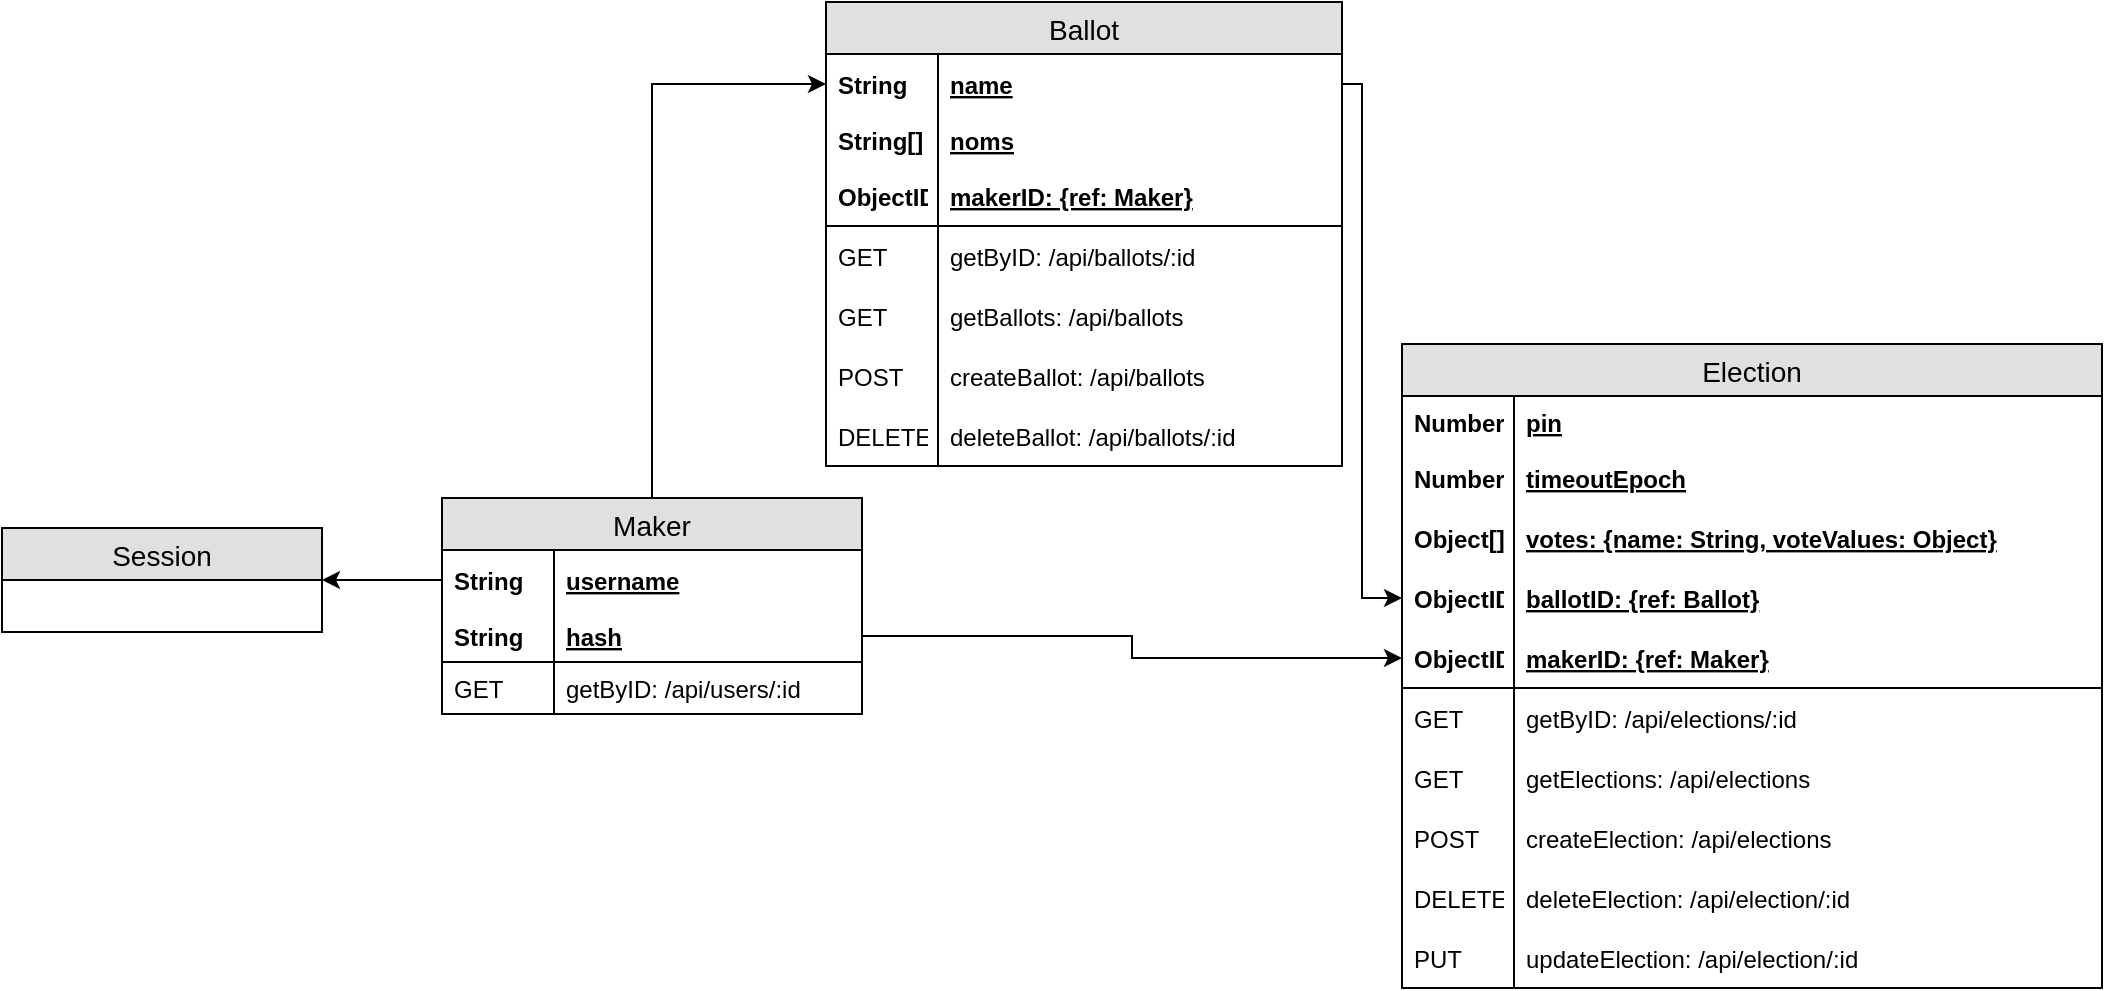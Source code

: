 <mxfile version="11.0.7" type="device"><diagram id="nslWypjcpoYDMe5P636h" name="Page-1"><mxGraphModel dx="2643" dy="911" grid="1" gridSize="10" guides="1" tooltips="1" connect="1" arrows="1" fold="1" page="1" pageScale="1" pageWidth="850" pageHeight="1100" math="0" shadow="0"><root><mxCell id="0"/><mxCell id="1" parent="0"/><mxCell id="Dv0ZHXi8lXMgiExjlVip-28" value="Session" style="swimlane;fontStyle=0;childLayout=stackLayout;horizontal=1;startSize=26;fillColor=#e0e0e0;horizontalStack=0;resizeParent=1;resizeParentMax=0;resizeLast=0;collapsible=1;marginBottom=0;swimlaneFillColor=#ffffff;align=center;fontSize=14;" parent="1" vertex="1"><mxGeometry x="-120" y="283" width="160" height="52" as="geometry"/></mxCell><mxCell id="Dv0ZHXi8lXMgiExjlVip-91" value="" style="edgeStyle=orthogonalEdgeStyle;rounded=0;orthogonalLoop=1;jettySize=auto;html=1;" parent="1" source="Dv0ZHXi8lXMgiExjlVip-45" target="Dv0ZHXi8lXMgiExjlVip-56" edge="1"><mxGeometry relative="1" as="geometry"/></mxCell><mxCell id="Dv0ZHXi8lXMgiExjlVip-45" value="Maker" style="swimlane;fontStyle=0;childLayout=stackLayout;horizontal=1;startSize=26;fillColor=#e0e0e0;horizontalStack=0;resizeParent=1;resizeParentMax=0;resizeLast=0;collapsible=1;marginBottom=0;swimlaneFillColor=#ffffff;align=center;fontSize=14;" parent="1" vertex="1"><mxGeometry x="100" y="268" width="210" height="108" as="geometry"/></mxCell><mxCell id="Dv0ZHXi8lXMgiExjlVip-46" value="username" style="shape=partialRectangle;top=0;left=0;right=0;bottom=0;align=left;verticalAlign=middle;fillColor=none;spacingLeft=60;spacingRight=4;overflow=hidden;rotatable=0;points=[[0,0.5],[1,0.5]];portConstraint=eastwest;dropTarget=0;fontStyle=5;fontSize=12;" parent="Dv0ZHXi8lXMgiExjlVip-45" vertex="1"><mxGeometry y="26" width="210" height="30" as="geometry"/></mxCell><mxCell id="Dv0ZHXi8lXMgiExjlVip-47" value="String" style="shape=partialRectangle;fontStyle=1;top=0;left=0;bottom=0;fillColor=none;align=left;verticalAlign=middle;spacingLeft=4;spacingRight=4;overflow=hidden;rotatable=0;points=[];portConstraint=eastwest;part=1;fontSize=12;" parent="Dv0ZHXi8lXMgiExjlVip-46" vertex="1" connectable="0"><mxGeometry width="56" height="30" as="geometry"/></mxCell><mxCell id="Dv0ZHXi8lXMgiExjlVip-48" value="hash" style="shape=partialRectangle;top=0;left=0;right=0;bottom=1;align=left;verticalAlign=top;fillColor=none;spacingLeft=60;spacingRight=4;overflow=hidden;rotatable=0;points=[[0,0.5],[1,0.5]];portConstraint=eastwest;dropTarget=0;fontSize=12;fontStyle=5" parent="Dv0ZHXi8lXMgiExjlVip-45" vertex="1"><mxGeometry y="56" width="210" height="26" as="geometry"/></mxCell><mxCell id="Dv0ZHXi8lXMgiExjlVip-49" value="String" style="shape=partialRectangle;top=0;left=0;bottom=0;fillColor=none;align=left;verticalAlign=top;spacingLeft=4;spacingRight=4;overflow=hidden;rotatable=0;points=[];portConstraint=eastwest;part=1;fontSize=12;fontStyle=1" parent="Dv0ZHXi8lXMgiExjlVip-48" vertex="1" connectable="0"><mxGeometry width="56" height="26" as="geometry"/></mxCell><mxCell id="NwoKblVsg_fz7bvSGMD8-1" value="getByID: /api/users/:id" style="shape=partialRectangle;top=0;left=0;right=0;bottom=0;align=left;verticalAlign=top;fillColor=none;spacingLeft=60;spacingRight=4;overflow=hidden;rotatable=0;points=[[0,0.5],[1,0.5]];portConstraint=eastwest;dropTarget=0;fontSize=12;fontStyle=0" vertex="1" parent="Dv0ZHXi8lXMgiExjlVip-45"><mxGeometry y="82" width="210" height="26" as="geometry"/></mxCell><mxCell id="NwoKblVsg_fz7bvSGMD8-2" value="GET" style="shape=partialRectangle;top=0;left=0;bottom=0;fillColor=none;align=left;verticalAlign=top;spacingLeft=4;spacingRight=4;overflow=hidden;rotatable=0;points=[];portConstraint=eastwest;part=1;fontSize=12;fontStyle=0" vertex="1" connectable="0" parent="NwoKblVsg_fz7bvSGMD8-1"><mxGeometry width="56" height="26" as="geometry"/></mxCell><mxCell id="Dv0ZHXi8lXMgiExjlVip-123" style="edgeStyle=orthogonalEdgeStyle;rounded=0;orthogonalLoop=1;jettySize=auto;html=1;exitX=1;exitY=0.5;exitDx=0;exitDy=0;entryX=0;entryY=0.5;entryDx=0;entryDy=0;" parent="1" source="Dv0ZHXi8lXMgiExjlVip-56" target="Dv0ZHXi8lXMgiExjlVip-109" edge="1"><mxGeometry relative="1" as="geometry"><Array as="points"><mxPoint x="560" y="61"/><mxPoint x="560" y="318"/></Array></mxGeometry></mxCell><mxCell id="Dv0ZHXi8lXMgiExjlVip-55" value="Ballot" style="swimlane;fontStyle=0;childLayout=stackLayout;horizontal=1;startSize=26;fillColor=#e0e0e0;horizontalStack=0;resizeParent=1;resizeParentMax=0;resizeLast=0;collapsible=1;marginBottom=0;swimlaneFillColor=#ffffff;align=center;fontSize=14;" parent="1" vertex="1"><mxGeometry x="292" y="20" width="258" height="232" as="geometry"/></mxCell><mxCell id="Dv0ZHXi8lXMgiExjlVip-56" value="name" style="shape=partialRectangle;top=0;left=0;right=0;bottom=0;align=left;verticalAlign=middle;fillColor=none;spacingLeft=60;spacingRight=4;overflow=hidden;rotatable=0;points=[[0,0.5],[1,0.5]];portConstraint=eastwest;dropTarget=0;fontStyle=5;fontSize=12;" parent="Dv0ZHXi8lXMgiExjlVip-55" vertex="1"><mxGeometry y="26" width="258" height="30" as="geometry"/></mxCell><mxCell id="Dv0ZHXi8lXMgiExjlVip-57" value="String" style="shape=partialRectangle;fontStyle=1;top=0;left=0;bottom=0;fillColor=none;align=left;verticalAlign=middle;spacingLeft=4;spacingRight=4;overflow=hidden;rotatable=0;points=[];portConstraint=eastwest;part=1;fontSize=12;" parent="Dv0ZHXi8lXMgiExjlVip-56" vertex="1" connectable="0"><mxGeometry width="56" height="30" as="geometry"/></mxCell><mxCell id="Dv0ZHXi8lXMgiExjlVip-58" value="noms" style="shape=partialRectangle;top=0;left=0;right=0;bottom=0;align=left;verticalAlign=top;fillColor=none;spacingLeft=60;spacingRight=4;overflow=hidden;rotatable=0;points=[[0,0.5],[1,0.5]];portConstraint=eastwest;dropTarget=0;fontSize=12;fontStyle=5" parent="Dv0ZHXi8lXMgiExjlVip-55" vertex="1"><mxGeometry y="56" width="258" height="26" as="geometry"/></mxCell><mxCell id="Dv0ZHXi8lXMgiExjlVip-59" value="String[]" style="shape=partialRectangle;top=0;left=0;bottom=0;fillColor=none;align=left;verticalAlign=top;spacingLeft=4;spacingRight=4;overflow=hidden;rotatable=0;points=[];portConstraint=eastwest;part=1;fontSize=12;fontStyle=1" parent="Dv0ZHXi8lXMgiExjlVip-58" vertex="1" connectable="0"><mxGeometry width="56" height="26" as="geometry"/></mxCell><mxCell id="Dv0ZHXi8lXMgiExjlVip-99" value="makerID: {ref: Maker}" style="shape=partialRectangle;top=0;left=0;right=0;bottom=1;align=left;verticalAlign=middle;fillColor=none;spacingLeft=60;spacingRight=4;overflow=hidden;rotatable=0;points=[[0,0.5],[1,0.5]];portConstraint=eastwest;dropTarget=0;fontStyle=5;fontSize=12;" parent="Dv0ZHXi8lXMgiExjlVip-55" vertex="1"><mxGeometry y="82" width="258" height="30" as="geometry"/></mxCell><mxCell id="Dv0ZHXi8lXMgiExjlVip-100" value="ObjectID" style="shape=partialRectangle;fontStyle=1;top=0;left=0;bottom=0;fillColor=none;align=left;verticalAlign=middle;spacingLeft=4;spacingRight=4;overflow=hidden;rotatable=0;points=[];portConstraint=eastwest;part=1;fontSize=12;" parent="Dv0ZHXi8lXMgiExjlVip-99" vertex="1" connectable="0"><mxGeometry width="56" height="30" as="geometry"/></mxCell><mxCell id="NwoKblVsg_fz7bvSGMD8-8" value="getByID: /api/ballots/:id" style="shape=partialRectangle;top=0;left=0;right=0;bottom=0;align=left;verticalAlign=middle;fillColor=none;spacingLeft=60;spacingRight=4;overflow=hidden;rotatable=0;points=[[0,0.5],[1,0.5]];portConstraint=eastwest;dropTarget=0;fontStyle=0;fontSize=12;" vertex="1" parent="Dv0ZHXi8lXMgiExjlVip-55"><mxGeometry y="112" width="258" height="30" as="geometry"/></mxCell><mxCell id="NwoKblVsg_fz7bvSGMD8-9" value="GET" style="shape=partialRectangle;fontStyle=0;top=0;left=0;bottom=0;fillColor=none;align=left;verticalAlign=middle;spacingLeft=4;spacingRight=4;overflow=hidden;rotatable=0;points=[];portConstraint=eastwest;part=1;fontSize=12;" vertex="1" connectable="0" parent="NwoKblVsg_fz7bvSGMD8-8"><mxGeometry width="56" height="30" as="geometry"/></mxCell><mxCell id="NwoKblVsg_fz7bvSGMD8-11" value="getBallots: /api/ballots" style="shape=partialRectangle;top=0;left=0;right=0;bottom=0;align=left;verticalAlign=middle;fillColor=none;spacingLeft=60;spacingRight=4;overflow=hidden;rotatable=0;points=[[0,0.5],[1,0.5]];portConstraint=eastwest;dropTarget=0;fontStyle=0;fontSize=12;" vertex="1" parent="Dv0ZHXi8lXMgiExjlVip-55"><mxGeometry y="142" width="258" height="30" as="geometry"/></mxCell><mxCell id="NwoKblVsg_fz7bvSGMD8-12" value="GET" style="shape=partialRectangle;fontStyle=0;top=0;left=0;bottom=0;fillColor=none;align=left;verticalAlign=middle;spacingLeft=4;spacingRight=4;overflow=hidden;rotatable=0;points=[];portConstraint=eastwest;part=1;fontSize=12;" vertex="1" connectable="0" parent="NwoKblVsg_fz7bvSGMD8-11"><mxGeometry width="56" height="30" as="geometry"/></mxCell><mxCell id="NwoKblVsg_fz7bvSGMD8-6" value="createBallot: /api/ballots" style="shape=partialRectangle;top=0;left=0;right=0;bottom=0;align=left;verticalAlign=middle;fillColor=none;spacingLeft=60;spacingRight=4;overflow=hidden;rotatable=0;points=[[0,0.5],[1,0.5]];portConstraint=eastwest;dropTarget=0;fontStyle=0;fontSize=12;" vertex="1" parent="Dv0ZHXi8lXMgiExjlVip-55"><mxGeometry y="172" width="258" height="30" as="geometry"/></mxCell><mxCell id="NwoKblVsg_fz7bvSGMD8-7" value="POST" style="shape=partialRectangle;fontStyle=0;top=0;left=0;bottom=0;fillColor=none;align=left;verticalAlign=middle;spacingLeft=4;spacingRight=4;overflow=hidden;rotatable=0;points=[];portConstraint=eastwest;part=1;fontSize=12;" vertex="1" connectable="0" parent="NwoKblVsg_fz7bvSGMD8-6"><mxGeometry width="56" height="30" as="geometry"/></mxCell><mxCell id="NwoKblVsg_fz7bvSGMD8-14" value="deleteBallot: /api/ballots/:id" style="shape=partialRectangle;top=0;left=0;right=0;bottom=0;align=left;verticalAlign=middle;fillColor=none;spacingLeft=60;spacingRight=4;overflow=hidden;rotatable=0;points=[[0,0.5],[1,0.5]];portConstraint=eastwest;dropTarget=0;fontStyle=0;fontSize=12;" vertex="1" parent="Dv0ZHXi8lXMgiExjlVip-55"><mxGeometry y="202" width="258" height="30" as="geometry"/></mxCell><mxCell id="NwoKblVsg_fz7bvSGMD8-15" value="DELETE" style="shape=partialRectangle;fontStyle=0;top=0;left=0;bottom=0;fillColor=none;align=left;verticalAlign=middle;spacingLeft=4;spacingRight=4;overflow=hidden;rotatable=0;points=[];portConstraint=eastwest;part=1;fontSize=12;" vertex="1" connectable="0" parent="NwoKblVsg_fz7bvSGMD8-14"><mxGeometry width="56" height="30" as="geometry"/></mxCell><mxCell id="Dv0ZHXi8lXMgiExjlVip-73" value="Election" style="swimlane;fontStyle=0;childLayout=stackLayout;horizontal=1;startSize=26;fillColor=#e0e0e0;horizontalStack=0;resizeParent=1;resizeParentMax=0;resizeLast=0;collapsible=1;marginBottom=0;swimlaneFillColor=#ffffff;align=center;fontSize=14;" parent="1" vertex="1"><mxGeometry x="580" y="191" width="350" height="322" as="geometry"/></mxCell><mxCell id="Dv0ZHXi8lXMgiExjlVip-76" value="pin" style="shape=partialRectangle;top=0;left=0;right=0;bottom=0;align=left;verticalAlign=top;fillColor=none;spacingLeft=60;spacingRight=4;overflow=hidden;rotatable=0;points=[[0,0.5],[1,0.5]];portConstraint=eastwest;dropTarget=0;fontSize=12;fontStyle=5" parent="Dv0ZHXi8lXMgiExjlVip-73" vertex="1"><mxGeometry y="26" width="350" height="26" as="geometry"/></mxCell><mxCell id="Dv0ZHXi8lXMgiExjlVip-77" value="Number" style="shape=partialRectangle;top=0;left=0;bottom=0;fillColor=none;align=left;verticalAlign=top;spacingLeft=4;spacingRight=4;overflow=hidden;rotatable=0;points=[];portConstraint=eastwest;part=1;fontSize=12;fontStyle=1" parent="Dv0ZHXi8lXMgiExjlVip-76" vertex="1" connectable="0"><mxGeometry width="56" height="26" as="geometry"/></mxCell><mxCell id="Dv0ZHXi8lXMgiExjlVip-95" value="timeoutEpoch" style="shape=partialRectangle;top=0;left=0;right=0;bottom=0;align=left;verticalAlign=middle;fillColor=none;spacingLeft=60;spacingRight=4;overflow=hidden;rotatable=0;points=[[0,0.5],[1,0.5]];portConstraint=eastwest;dropTarget=0;fontStyle=5;fontSize=12;" parent="Dv0ZHXi8lXMgiExjlVip-73" vertex="1"><mxGeometry y="52" width="350" height="30" as="geometry"/></mxCell><mxCell id="Dv0ZHXi8lXMgiExjlVip-96" value="Number" style="shape=partialRectangle;fontStyle=1;top=0;left=0;bottom=0;fillColor=none;align=left;verticalAlign=middle;spacingLeft=4;spacingRight=4;overflow=hidden;rotatable=0;points=[];portConstraint=eastwest;part=1;fontSize=12;" parent="Dv0ZHXi8lXMgiExjlVip-95" vertex="1" connectable="0"><mxGeometry width="56" height="30" as="geometry"/></mxCell><mxCell id="Dv0ZHXi8lXMgiExjlVip-97" value="votes: {name: String, voteValues: Object}" style="shape=partialRectangle;top=0;left=0;right=0;bottom=0;align=left;verticalAlign=middle;fillColor=none;spacingLeft=60;spacingRight=4;overflow=hidden;rotatable=0;points=[[0,0.5],[1,0.5]];portConstraint=eastwest;dropTarget=0;fontStyle=5;fontSize=12;" parent="Dv0ZHXi8lXMgiExjlVip-73" vertex="1"><mxGeometry y="82" width="350" height="30" as="geometry"/></mxCell><mxCell id="Dv0ZHXi8lXMgiExjlVip-98" value="Object[]" style="shape=partialRectangle;fontStyle=1;top=0;left=0;bottom=0;fillColor=none;align=left;verticalAlign=middle;spacingLeft=4;spacingRight=4;overflow=hidden;rotatable=0;points=[];portConstraint=eastwest;part=1;fontSize=12;" parent="Dv0ZHXi8lXMgiExjlVip-97" vertex="1" connectable="0"><mxGeometry width="56" height="30" as="geometry"/></mxCell><mxCell id="Dv0ZHXi8lXMgiExjlVip-109" value="ballotID: {ref: Ballot}" style="shape=partialRectangle;top=0;left=0;right=0;bottom=0;align=left;verticalAlign=middle;fillColor=none;spacingLeft=60;spacingRight=4;overflow=hidden;rotatable=0;points=[[0,0.5],[1,0.5]];portConstraint=eastwest;dropTarget=0;fontStyle=5;fontSize=12;" parent="Dv0ZHXi8lXMgiExjlVip-73" vertex="1"><mxGeometry y="112" width="350" height="30" as="geometry"/></mxCell><mxCell id="Dv0ZHXi8lXMgiExjlVip-110" value="ObjectID" style="shape=partialRectangle;fontStyle=1;top=0;left=0;bottom=0;fillColor=none;align=left;verticalAlign=middle;spacingLeft=4;spacingRight=4;overflow=hidden;rotatable=0;points=[];portConstraint=eastwest;part=1;fontSize=12;" parent="Dv0ZHXi8lXMgiExjlVip-109" vertex="1" connectable="0"><mxGeometry width="56" height="30" as="geometry"/></mxCell><mxCell id="Dv0ZHXi8lXMgiExjlVip-111" value="makerID: {ref: Maker}" style="shape=partialRectangle;top=0;left=0;right=0;bottom=1;align=left;verticalAlign=middle;fillColor=none;spacingLeft=60;spacingRight=4;overflow=hidden;rotatable=0;points=[[0,0.5],[1,0.5]];portConstraint=eastwest;dropTarget=0;fontStyle=5;fontSize=12;" parent="Dv0ZHXi8lXMgiExjlVip-73" vertex="1"><mxGeometry y="142" width="350" height="30" as="geometry"/></mxCell><mxCell id="Dv0ZHXi8lXMgiExjlVip-112" value="ObjectID" style="shape=partialRectangle;fontStyle=1;top=0;left=0;bottom=0;fillColor=none;align=left;verticalAlign=middle;spacingLeft=4;spacingRight=4;overflow=hidden;rotatable=0;points=[];portConstraint=eastwest;part=1;fontSize=12;" parent="Dv0ZHXi8lXMgiExjlVip-111" vertex="1" connectable="0"><mxGeometry width="56" height="30" as="geometry"/></mxCell><mxCell id="NwoKblVsg_fz7bvSGMD8-16" value="getByID: /api/elections/:id" style="shape=partialRectangle;top=0;left=0;right=0;bottom=0;align=left;verticalAlign=middle;fillColor=none;spacingLeft=60;spacingRight=4;overflow=hidden;rotatable=0;points=[[0,0.5],[1,0.5]];portConstraint=eastwest;dropTarget=0;fontStyle=0;fontSize=12;" vertex="1" parent="Dv0ZHXi8lXMgiExjlVip-73"><mxGeometry y="172" width="350" height="30" as="geometry"/></mxCell><mxCell id="NwoKblVsg_fz7bvSGMD8-17" value="GET" style="shape=partialRectangle;fontStyle=0;top=0;left=0;bottom=0;fillColor=none;align=left;verticalAlign=middle;spacingLeft=4;spacingRight=4;overflow=hidden;rotatable=0;points=[];portConstraint=eastwest;part=1;fontSize=12;" vertex="1" connectable="0" parent="NwoKblVsg_fz7bvSGMD8-16"><mxGeometry width="56" height="30" as="geometry"/></mxCell><mxCell id="NwoKblVsg_fz7bvSGMD8-18" value="getElections: /api/elections" style="shape=partialRectangle;top=0;left=0;right=0;bottom=0;align=left;verticalAlign=middle;fillColor=none;spacingLeft=60;spacingRight=4;overflow=hidden;rotatable=0;points=[[0,0.5],[1,0.5]];portConstraint=eastwest;dropTarget=0;fontStyle=0;fontSize=12;" vertex="1" parent="Dv0ZHXi8lXMgiExjlVip-73"><mxGeometry y="202" width="350" height="30" as="geometry"/></mxCell><mxCell id="NwoKblVsg_fz7bvSGMD8-19" value="GET" style="shape=partialRectangle;fontStyle=0;top=0;left=0;bottom=0;fillColor=none;align=left;verticalAlign=middle;spacingLeft=4;spacingRight=4;overflow=hidden;rotatable=0;points=[];portConstraint=eastwest;part=1;fontSize=12;" vertex="1" connectable="0" parent="NwoKblVsg_fz7bvSGMD8-18"><mxGeometry width="56" height="30" as="geometry"/></mxCell><mxCell id="NwoKblVsg_fz7bvSGMD8-20" value="createElection: /api/elections" style="shape=partialRectangle;top=0;left=0;right=0;bottom=0;align=left;verticalAlign=middle;fillColor=none;spacingLeft=60;spacingRight=4;overflow=hidden;rotatable=0;points=[[0,0.5],[1,0.5]];portConstraint=eastwest;dropTarget=0;fontStyle=0;fontSize=12;" vertex="1" parent="Dv0ZHXi8lXMgiExjlVip-73"><mxGeometry y="232" width="350" height="30" as="geometry"/></mxCell><mxCell id="NwoKblVsg_fz7bvSGMD8-21" value="POST" style="shape=partialRectangle;fontStyle=0;top=0;left=0;bottom=0;fillColor=none;align=left;verticalAlign=middle;spacingLeft=4;spacingRight=4;overflow=hidden;rotatable=0;points=[];portConstraint=eastwest;part=1;fontSize=12;" vertex="1" connectable="0" parent="NwoKblVsg_fz7bvSGMD8-20"><mxGeometry width="56" height="30" as="geometry"/></mxCell><mxCell id="NwoKblVsg_fz7bvSGMD8-22" value="deleteElection: /api/election/:id" style="shape=partialRectangle;top=0;left=0;right=0;bottom=0;align=left;verticalAlign=middle;fillColor=none;spacingLeft=60;spacingRight=4;overflow=hidden;rotatable=0;points=[[0,0.5],[1,0.5]];portConstraint=eastwest;dropTarget=0;fontStyle=0;fontSize=12;" vertex="1" parent="Dv0ZHXi8lXMgiExjlVip-73"><mxGeometry y="262" width="350" height="30" as="geometry"/></mxCell><mxCell id="NwoKblVsg_fz7bvSGMD8-23" value="DELETE" style="shape=partialRectangle;fontStyle=0;top=0;left=0;bottom=0;fillColor=none;align=left;verticalAlign=middle;spacingLeft=4;spacingRight=4;overflow=hidden;rotatable=0;points=[];portConstraint=eastwest;part=1;fontSize=12;" vertex="1" connectable="0" parent="NwoKblVsg_fz7bvSGMD8-22"><mxGeometry width="56" height="30" as="geometry"/></mxCell><mxCell id="NwoKblVsg_fz7bvSGMD8-24" value="updateElection: /api/election/:id" style="shape=partialRectangle;top=0;left=0;right=0;bottom=0;align=left;verticalAlign=middle;fillColor=none;spacingLeft=60;spacingRight=4;overflow=hidden;rotatable=0;points=[[0,0.5],[1,0.5]];portConstraint=eastwest;dropTarget=0;fontStyle=0;fontSize=12;" vertex="1" parent="Dv0ZHXi8lXMgiExjlVip-73"><mxGeometry y="292" width="350" height="30" as="geometry"/></mxCell><mxCell id="NwoKblVsg_fz7bvSGMD8-25" value="PUT" style="shape=partialRectangle;fontStyle=0;top=0;left=0;bottom=0;fillColor=none;align=left;verticalAlign=middle;spacingLeft=4;spacingRight=4;overflow=hidden;rotatable=0;points=[];portConstraint=eastwest;part=1;fontSize=12;" vertex="1" connectable="0" parent="NwoKblVsg_fz7bvSGMD8-24"><mxGeometry width="56" height="30" as="geometry"/></mxCell><mxCell id="Dv0ZHXi8lXMgiExjlVip-93" value="" style="edgeStyle=orthogonalEdgeStyle;rounded=0;orthogonalLoop=1;jettySize=auto;html=1;entryX=1;entryY=0.5;entryDx=0;entryDy=0;" parent="1" source="Dv0ZHXi8lXMgiExjlVip-46" target="Dv0ZHXi8lXMgiExjlVip-28" edge="1"><mxGeometry relative="1" as="geometry"><mxPoint x="172" y="-64" as="targetPoint"/></mxGeometry></mxCell><mxCell id="NwoKblVsg_fz7bvSGMD8-5" style="edgeStyle=orthogonalEdgeStyle;rounded=0;orthogonalLoop=1;jettySize=auto;html=1;exitX=1;exitY=0.5;exitDx=0;exitDy=0;entryX=0;entryY=0.5;entryDx=0;entryDy=0;" edge="1" parent="1" source="Dv0ZHXi8lXMgiExjlVip-48" target="Dv0ZHXi8lXMgiExjlVip-111"><mxGeometry relative="1" as="geometry"/></mxCell></root></mxGraphModel></diagram></mxfile>